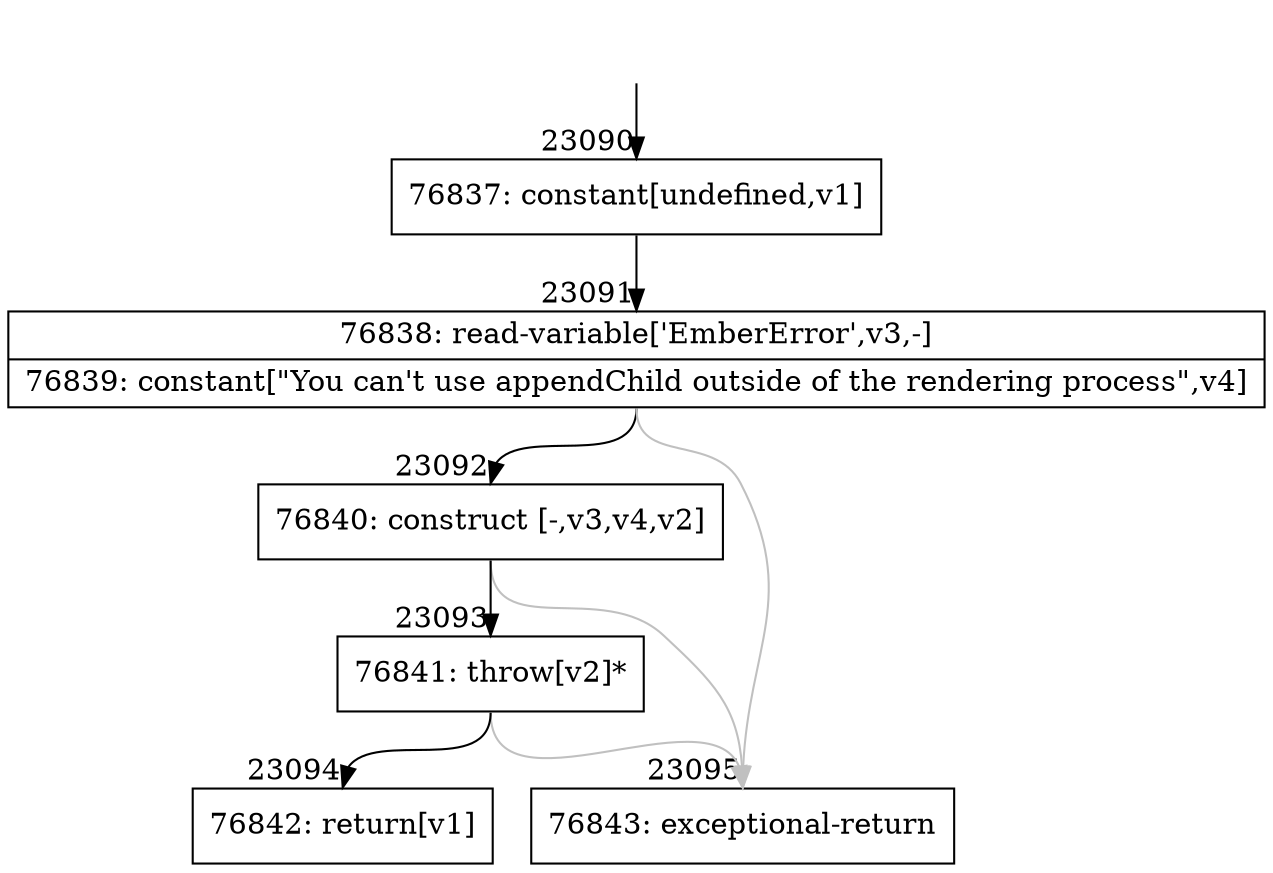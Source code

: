 digraph {
rankdir="TD"
BB_entry2009[shape=none,label=""];
BB_entry2009 -> BB23090 [tailport=s, headport=n, headlabel="    23090"]
BB23090 [shape=record label="{76837: constant[undefined,v1]}" ] 
BB23090 -> BB23091 [tailport=s, headport=n, headlabel="      23091"]
BB23091 [shape=record label="{76838: read-variable['EmberError',v3,-]|76839: constant[\"You can't use appendChild outside of the rendering process\",v4]}" ] 
BB23091 -> BB23092 [tailport=s, headport=n, headlabel="      23092"]
BB23091 -> BB23095 [tailport=s, headport=n, color=gray, headlabel="      23095"]
BB23092 [shape=record label="{76840: construct [-,v3,v4,v2]}" ] 
BB23092 -> BB23093 [tailport=s, headport=n, headlabel="      23093"]
BB23092 -> BB23095 [tailport=s, headport=n, color=gray]
BB23093 [shape=record label="{76841: throw[v2]*}" ] 
BB23093 -> BB23094 [tailport=s, headport=n, headlabel="      23094"]
BB23093 -> BB23095 [tailport=s, headport=n, color=gray]
BB23094 [shape=record label="{76842: return[v1]}" ] 
BB23095 [shape=record label="{76843: exceptional-return}" ] 
//#$~ 43166
}
